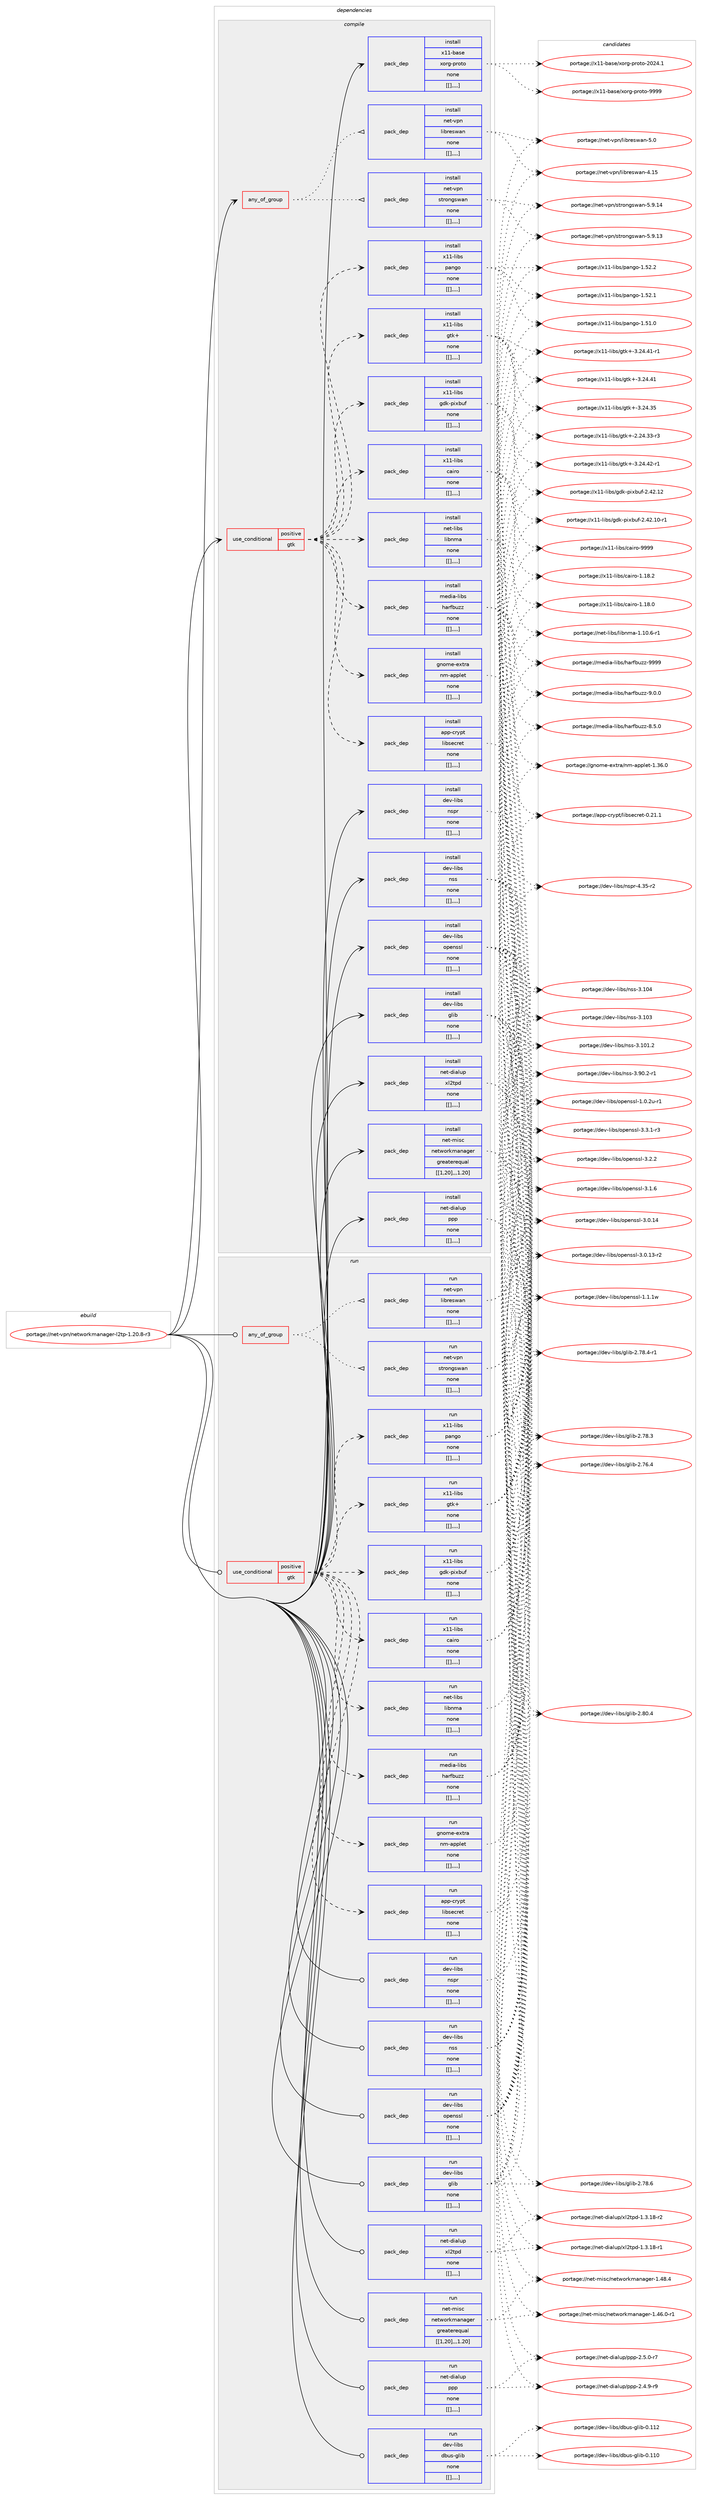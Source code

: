 digraph prolog {

# *************
# Graph options
# *************

newrank=true;
concentrate=true;
compound=true;
graph [rankdir=LR,fontname=Helvetica,fontsize=10,ranksep=1.5];#, ranksep=2.5, nodesep=0.2];
edge  [arrowhead=vee];
node  [fontname=Helvetica,fontsize=10];

# **********
# The ebuild
# **********

subgraph cluster_leftcol {
color=gray;
label=<<i>ebuild</i>>;
id [label="portage://net-vpn/networkmanager-l2tp-1.20.8-r3", color=red, width=4, href="../net-vpn/networkmanager-l2tp-1.20.8-r3.svg"];
}

# ****************
# The dependencies
# ****************

subgraph cluster_midcol {
color=gray;
label=<<i>dependencies</i>>;
subgraph cluster_compile {
fillcolor="#eeeeee";
style=filled;
label=<<i>compile</i>>;
subgraph any2748 {
dependency402178 [label=<<TABLE BORDER="0" CELLBORDER="1" CELLSPACING="0" CELLPADDING="4"><TR><TD CELLPADDING="10">any_of_group</TD></TR></TABLE>>, shape=none, color=red];subgraph pack293369 {
dependency402179 [label=<<TABLE BORDER="0" CELLBORDER="1" CELLSPACING="0" CELLPADDING="4" WIDTH="220"><TR><TD ROWSPAN="6" CELLPADDING="30">pack_dep</TD></TR><TR><TD WIDTH="110">install</TD></TR><TR><TD>net-vpn</TD></TR><TR><TD>strongswan</TD></TR><TR><TD>none</TD></TR><TR><TD>[[],,,,]</TD></TR></TABLE>>, shape=none, color=blue];
}
dependency402178:e -> dependency402179:w [weight=20,style="dotted",arrowhead="oinv"];
subgraph pack293370 {
dependency402180 [label=<<TABLE BORDER="0" CELLBORDER="1" CELLSPACING="0" CELLPADDING="4" WIDTH="220"><TR><TD ROWSPAN="6" CELLPADDING="30">pack_dep</TD></TR><TR><TD WIDTH="110">install</TD></TR><TR><TD>net-vpn</TD></TR><TR><TD>libreswan</TD></TR><TR><TD>none</TD></TR><TR><TD>[[],,,,]</TD></TR></TABLE>>, shape=none, color=blue];
}
dependency402178:e -> dependency402180:w [weight=20,style="dotted",arrowhead="oinv"];
}
id:e -> dependency402178:w [weight=20,style="solid",arrowhead="vee"];
subgraph cond105872 {
dependency402181 [label=<<TABLE BORDER="0" CELLBORDER="1" CELLSPACING="0" CELLPADDING="4"><TR><TD ROWSPAN="3" CELLPADDING="10">use_conditional</TD></TR><TR><TD>positive</TD></TR><TR><TD>gtk</TD></TR></TABLE>>, shape=none, color=red];
subgraph pack293371 {
dependency402182 [label=<<TABLE BORDER="0" CELLBORDER="1" CELLSPACING="0" CELLPADDING="4" WIDTH="220"><TR><TD ROWSPAN="6" CELLPADDING="30">pack_dep</TD></TR><TR><TD WIDTH="110">install</TD></TR><TR><TD>app-crypt</TD></TR><TR><TD>libsecret</TD></TR><TR><TD>none</TD></TR><TR><TD>[[],,,,]</TD></TR></TABLE>>, shape=none, color=blue];
}
dependency402181:e -> dependency402182:w [weight=20,style="dashed",arrowhead="vee"];
subgraph pack293372 {
dependency402183 [label=<<TABLE BORDER="0" CELLBORDER="1" CELLSPACING="0" CELLPADDING="4" WIDTH="220"><TR><TD ROWSPAN="6" CELLPADDING="30">pack_dep</TD></TR><TR><TD WIDTH="110">install</TD></TR><TR><TD>gnome-extra</TD></TR><TR><TD>nm-applet</TD></TR><TR><TD>none</TD></TR><TR><TD>[[],,,,]</TD></TR></TABLE>>, shape=none, color=blue];
}
dependency402181:e -> dependency402183:w [weight=20,style="dashed",arrowhead="vee"];
subgraph pack293373 {
dependency402184 [label=<<TABLE BORDER="0" CELLBORDER="1" CELLSPACING="0" CELLPADDING="4" WIDTH="220"><TR><TD ROWSPAN="6" CELLPADDING="30">pack_dep</TD></TR><TR><TD WIDTH="110">install</TD></TR><TR><TD>media-libs</TD></TR><TR><TD>harfbuzz</TD></TR><TR><TD>none</TD></TR><TR><TD>[[],,,,]</TD></TR></TABLE>>, shape=none, color=blue];
}
dependency402181:e -> dependency402184:w [weight=20,style="dashed",arrowhead="vee"];
subgraph pack293374 {
dependency402185 [label=<<TABLE BORDER="0" CELLBORDER="1" CELLSPACING="0" CELLPADDING="4" WIDTH="220"><TR><TD ROWSPAN="6" CELLPADDING="30">pack_dep</TD></TR><TR><TD WIDTH="110">install</TD></TR><TR><TD>net-libs</TD></TR><TR><TD>libnma</TD></TR><TR><TD>none</TD></TR><TR><TD>[[],,,,]</TD></TR></TABLE>>, shape=none, color=blue];
}
dependency402181:e -> dependency402185:w [weight=20,style="dashed",arrowhead="vee"];
subgraph pack293375 {
dependency402186 [label=<<TABLE BORDER="0" CELLBORDER="1" CELLSPACING="0" CELLPADDING="4" WIDTH="220"><TR><TD ROWSPAN="6" CELLPADDING="30">pack_dep</TD></TR><TR><TD WIDTH="110">install</TD></TR><TR><TD>x11-libs</TD></TR><TR><TD>cairo</TD></TR><TR><TD>none</TD></TR><TR><TD>[[],,,,]</TD></TR></TABLE>>, shape=none, color=blue];
}
dependency402181:e -> dependency402186:w [weight=20,style="dashed",arrowhead="vee"];
subgraph pack293376 {
dependency402187 [label=<<TABLE BORDER="0" CELLBORDER="1" CELLSPACING="0" CELLPADDING="4" WIDTH="220"><TR><TD ROWSPAN="6" CELLPADDING="30">pack_dep</TD></TR><TR><TD WIDTH="110">install</TD></TR><TR><TD>x11-libs</TD></TR><TR><TD>gdk-pixbuf</TD></TR><TR><TD>none</TD></TR><TR><TD>[[],,,,]</TD></TR></TABLE>>, shape=none, color=blue];
}
dependency402181:e -> dependency402187:w [weight=20,style="dashed",arrowhead="vee"];
subgraph pack293377 {
dependency402188 [label=<<TABLE BORDER="0" CELLBORDER="1" CELLSPACING="0" CELLPADDING="4" WIDTH="220"><TR><TD ROWSPAN="6" CELLPADDING="30">pack_dep</TD></TR><TR><TD WIDTH="110">install</TD></TR><TR><TD>x11-libs</TD></TR><TR><TD>gtk+</TD></TR><TR><TD>none</TD></TR><TR><TD>[[],,,,]</TD></TR></TABLE>>, shape=none, color=blue];
}
dependency402181:e -> dependency402188:w [weight=20,style="dashed",arrowhead="vee"];
subgraph pack293378 {
dependency402189 [label=<<TABLE BORDER="0" CELLBORDER="1" CELLSPACING="0" CELLPADDING="4" WIDTH="220"><TR><TD ROWSPAN="6" CELLPADDING="30">pack_dep</TD></TR><TR><TD WIDTH="110">install</TD></TR><TR><TD>x11-libs</TD></TR><TR><TD>pango</TD></TR><TR><TD>none</TD></TR><TR><TD>[[],,,,]</TD></TR></TABLE>>, shape=none, color=blue];
}
dependency402181:e -> dependency402189:w [weight=20,style="dashed",arrowhead="vee"];
}
id:e -> dependency402181:w [weight=20,style="solid",arrowhead="vee"];
subgraph pack293379 {
dependency402190 [label=<<TABLE BORDER="0" CELLBORDER="1" CELLSPACING="0" CELLPADDING="4" WIDTH="220"><TR><TD ROWSPAN="6" CELLPADDING="30">pack_dep</TD></TR><TR><TD WIDTH="110">install</TD></TR><TR><TD>dev-libs</TD></TR><TR><TD>glib</TD></TR><TR><TD>none</TD></TR><TR><TD>[[],,,,]</TD></TR></TABLE>>, shape=none, color=blue];
}
id:e -> dependency402190:w [weight=20,style="solid",arrowhead="vee"];
subgraph pack293380 {
dependency402191 [label=<<TABLE BORDER="0" CELLBORDER="1" CELLSPACING="0" CELLPADDING="4" WIDTH="220"><TR><TD ROWSPAN="6" CELLPADDING="30">pack_dep</TD></TR><TR><TD WIDTH="110">install</TD></TR><TR><TD>dev-libs</TD></TR><TR><TD>nspr</TD></TR><TR><TD>none</TD></TR><TR><TD>[[],,,,]</TD></TR></TABLE>>, shape=none, color=blue];
}
id:e -> dependency402191:w [weight=20,style="solid",arrowhead="vee"];
subgraph pack293381 {
dependency402192 [label=<<TABLE BORDER="0" CELLBORDER="1" CELLSPACING="0" CELLPADDING="4" WIDTH="220"><TR><TD ROWSPAN="6" CELLPADDING="30">pack_dep</TD></TR><TR><TD WIDTH="110">install</TD></TR><TR><TD>dev-libs</TD></TR><TR><TD>nss</TD></TR><TR><TD>none</TD></TR><TR><TD>[[],,,,]</TD></TR></TABLE>>, shape=none, color=blue];
}
id:e -> dependency402192:w [weight=20,style="solid",arrowhead="vee"];
subgraph pack293382 {
dependency402193 [label=<<TABLE BORDER="0" CELLBORDER="1" CELLSPACING="0" CELLPADDING="4" WIDTH="220"><TR><TD ROWSPAN="6" CELLPADDING="30">pack_dep</TD></TR><TR><TD WIDTH="110">install</TD></TR><TR><TD>dev-libs</TD></TR><TR><TD>openssl</TD></TR><TR><TD>none</TD></TR><TR><TD>[[],,,,]</TD></TR></TABLE>>, shape=none, color=blue];
}
id:e -> dependency402193:w [weight=20,style="solid",arrowhead="vee"];
subgraph pack293383 {
dependency402194 [label=<<TABLE BORDER="0" CELLBORDER="1" CELLSPACING="0" CELLPADDING="4" WIDTH="220"><TR><TD ROWSPAN="6" CELLPADDING="30">pack_dep</TD></TR><TR><TD WIDTH="110">install</TD></TR><TR><TD>net-dialup</TD></TR><TR><TD>ppp</TD></TR><TR><TD>none</TD></TR><TR><TD>[[],,,,]</TD></TR></TABLE>>, shape=none, color=blue];
}
id:e -> dependency402194:w [weight=20,style="solid",arrowhead="vee"];
subgraph pack293384 {
dependency402195 [label=<<TABLE BORDER="0" CELLBORDER="1" CELLSPACING="0" CELLPADDING="4" WIDTH="220"><TR><TD ROWSPAN="6" CELLPADDING="30">pack_dep</TD></TR><TR><TD WIDTH="110">install</TD></TR><TR><TD>net-dialup</TD></TR><TR><TD>xl2tpd</TD></TR><TR><TD>none</TD></TR><TR><TD>[[],,,,]</TD></TR></TABLE>>, shape=none, color=blue];
}
id:e -> dependency402195:w [weight=20,style="solid",arrowhead="vee"];
subgraph pack293385 {
dependency402196 [label=<<TABLE BORDER="0" CELLBORDER="1" CELLSPACING="0" CELLPADDING="4" WIDTH="220"><TR><TD ROWSPAN="6" CELLPADDING="30">pack_dep</TD></TR><TR><TD WIDTH="110">install</TD></TR><TR><TD>net-misc</TD></TR><TR><TD>networkmanager</TD></TR><TR><TD>greaterequal</TD></TR><TR><TD>[[1,20],,,1.20]</TD></TR></TABLE>>, shape=none, color=blue];
}
id:e -> dependency402196:w [weight=20,style="solid",arrowhead="vee"];
subgraph pack293386 {
dependency402197 [label=<<TABLE BORDER="0" CELLBORDER="1" CELLSPACING="0" CELLPADDING="4" WIDTH="220"><TR><TD ROWSPAN="6" CELLPADDING="30">pack_dep</TD></TR><TR><TD WIDTH="110">install</TD></TR><TR><TD>x11-base</TD></TR><TR><TD>xorg-proto</TD></TR><TR><TD>none</TD></TR><TR><TD>[[],,,,]</TD></TR></TABLE>>, shape=none, color=blue];
}
id:e -> dependency402197:w [weight=20,style="solid",arrowhead="vee"];
}
subgraph cluster_compileandrun {
fillcolor="#eeeeee";
style=filled;
label=<<i>compile and run</i>>;
}
subgraph cluster_run {
fillcolor="#eeeeee";
style=filled;
label=<<i>run</i>>;
subgraph any2749 {
dependency402198 [label=<<TABLE BORDER="0" CELLBORDER="1" CELLSPACING="0" CELLPADDING="4"><TR><TD CELLPADDING="10">any_of_group</TD></TR></TABLE>>, shape=none, color=red];subgraph pack293387 {
dependency402199 [label=<<TABLE BORDER="0" CELLBORDER="1" CELLSPACING="0" CELLPADDING="4" WIDTH="220"><TR><TD ROWSPAN="6" CELLPADDING="30">pack_dep</TD></TR><TR><TD WIDTH="110">run</TD></TR><TR><TD>net-vpn</TD></TR><TR><TD>strongswan</TD></TR><TR><TD>none</TD></TR><TR><TD>[[],,,,]</TD></TR></TABLE>>, shape=none, color=blue];
}
dependency402198:e -> dependency402199:w [weight=20,style="dotted",arrowhead="oinv"];
subgraph pack293388 {
dependency402200 [label=<<TABLE BORDER="0" CELLBORDER="1" CELLSPACING="0" CELLPADDING="4" WIDTH="220"><TR><TD ROWSPAN="6" CELLPADDING="30">pack_dep</TD></TR><TR><TD WIDTH="110">run</TD></TR><TR><TD>net-vpn</TD></TR><TR><TD>libreswan</TD></TR><TR><TD>none</TD></TR><TR><TD>[[],,,,]</TD></TR></TABLE>>, shape=none, color=blue];
}
dependency402198:e -> dependency402200:w [weight=20,style="dotted",arrowhead="oinv"];
}
id:e -> dependency402198:w [weight=20,style="solid",arrowhead="odot"];
subgraph cond105873 {
dependency402201 [label=<<TABLE BORDER="0" CELLBORDER="1" CELLSPACING="0" CELLPADDING="4"><TR><TD ROWSPAN="3" CELLPADDING="10">use_conditional</TD></TR><TR><TD>positive</TD></TR><TR><TD>gtk</TD></TR></TABLE>>, shape=none, color=red];
subgraph pack293389 {
dependency402202 [label=<<TABLE BORDER="0" CELLBORDER="1" CELLSPACING="0" CELLPADDING="4" WIDTH="220"><TR><TD ROWSPAN="6" CELLPADDING="30">pack_dep</TD></TR><TR><TD WIDTH="110">run</TD></TR><TR><TD>app-crypt</TD></TR><TR><TD>libsecret</TD></TR><TR><TD>none</TD></TR><TR><TD>[[],,,,]</TD></TR></TABLE>>, shape=none, color=blue];
}
dependency402201:e -> dependency402202:w [weight=20,style="dashed",arrowhead="vee"];
subgraph pack293390 {
dependency402203 [label=<<TABLE BORDER="0" CELLBORDER="1" CELLSPACING="0" CELLPADDING="4" WIDTH="220"><TR><TD ROWSPAN="6" CELLPADDING="30">pack_dep</TD></TR><TR><TD WIDTH="110">run</TD></TR><TR><TD>gnome-extra</TD></TR><TR><TD>nm-applet</TD></TR><TR><TD>none</TD></TR><TR><TD>[[],,,,]</TD></TR></TABLE>>, shape=none, color=blue];
}
dependency402201:e -> dependency402203:w [weight=20,style="dashed",arrowhead="vee"];
subgraph pack293391 {
dependency402204 [label=<<TABLE BORDER="0" CELLBORDER="1" CELLSPACING="0" CELLPADDING="4" WIDTH="220"><TR><TD ROWSPAN="6" CELLPADDING="30">pack_dep</TD></TR><TR><TD WIDTH="110">run</TD></TR><TR><TD>media-libs</TD></TR><TR><TD>harfbuzz</TD></TR><TR><TD>none</TD></TR><TR><TD>[[],,,,]</TD></TR></TABLE>>, shape=none, color=blue];
}
dependency402201:e -> dependency402204:w [weight=20,style="dashed",arrowhead="vee"];
subgraph pack293392 {
dependency402205 [label=<<TABLE BORDER="0" CELLBORDER="1" CELLSPACING="0" CELLPADDING="4" WIDTH="220"><TR><TD ROWSPAN="6" CELLPADDING="30">pack_dep</TD></TR><TR><TD WIDTH="110">run</TD></TR><TR><TD>net-libs</TD></TR><TR><TD>libnma</TD></TR><TR><TD>none</TD></TR><TR><TD>[[],,,,]</TD></TR></TABLE>>, shape=none, color=blue];
}
dependency402201:e -> dependency402205:w [weight=20,style="dashed",arrowhead="vee"];
subgraph pack293393 {
dependency402206 [label=<<TABLE BORDER="0" CELLBORDER="1" CELLSPACING="0" CELLPADDING="4" WIDTH="220"><TR><TD ROWSPAN="6" CELLPADDING="30">pack_dep</TD></TR><TR><TD WIDTH="110">run</TD></TR><TR><TD>x11-libs</TD></TR><TR><TD>cairo</TD></TR><TR><TD>none</TD></TR><TR><TD>[[],,,,]</TD></TR></TABLE>>, shape=none, color=blue];
}
dependency402201:e -> dependency402206:w [weight=20,style="dashed",arrowhead="vee"];
subgraph pack293394 {
dependency402207 [label=<<TABLE BORDER="0" CELLBORDER="1" CELLSPACING="0" CELLPADDING="4" WIDTH="220"><TR><TD ROWSPAN="6" CELLPADDING="30">pack_dep</TD></TR><TR><TD WIDTH="110">run</TD></TR><TR><TD>x11-libs</TD></TR><TR><TD>gdk-pixbuf</TD></TR><TR><TD>none</TD></TR><TR><TD>[[],,,,]</TD></TR></TABLE>>, shape=none, color=blue];
}
dependency402201:e -> dependency402207:w [weight=20,style="dashed",arrowhead="vee"];
subgraph pack293395 {
dependency402208 [label=<<TABLE BORDER="0" CELLBORDER="1" CELLSPACING="0" CELLPADDING="4" WIDTH="220"><TR><TD ROWSPAN="6" CELLPADDING="30">pack_dep</TD></TR><TR><TD WIDTH="110">run</TD></TR><TR><TD>x11-libs</TD></TR><TR><TD>gtk+</TD></TR><TR><TD>none</TD></TR><TR><TD>[[],,,,]</TD></TR></TABLE>>, shape=none, color=blue];
}
dependency402201:e -> dependency402208:w [weight=20,style="dashed",arrowhead="vee"];
subgraph pack293396 {
dependency402209 [label=<<TABLE BORDER="0" CELLBORDER="1" CELLSPACING="0" CELLPADDING="4" WIDTH="220"><TR><TD ROWSPAN="6" CELLPADDING="30">pack_dep</TD></TR><TR><TD WIDTH="110">run</TD></TR><TR><TD>x11-libs</TD></TR><TR><TD>pango</TD></TR><TR><TD>none</TD></TR><TR><TD>[[],,,,]</TD></TR></TABLE>>, shape=none, color=blue];
}
dependency402201:e -> dependency402209:w [weight=20,style="dashed",arrowhead="vee"];
}
id:e -> dependency402201:w [weight=20,style="solid",arrowhead="odot"];
subgraph pack293397 {
dependency402210 [label=<<TABLE BORDER="0" CELLBORDER="1" CELLSPACING="0" CELLPADDING="4" WIDTH="220"><TR><TD ROWSPAN="6" CELLPADDING="30">pack_dep</TD></TR><TR><TD WIDTH="110">run</TD></TR><TR><TD>dev-libs</TD></TR><TR><TD>dbus-glib</TD></TR><TR><TD>none</TD></TR><TR><TD>[[],,,,]</TD></TR></TABLE>>, shape=none, color=blue];
}
id:e -> dependency402210:w [weight=20,style="solid",arrowhead="odot"];
subgraph pack293398 {
dependency402211 [label=<<TABLE BORDER="0" CELLBORDER="1" CELLSPACING="0" CELLPADDING="4" WIDTH="220"><TR><TD ROWSPAN="6" CELLPADDING="30">pack_dep</TD></TR><TR><TD WIDTH="110">run</TD></TR><TR><TD>dev-libs</TD></TR><TR><TD>glib</TD></TR><TR><TD>none</TD></TR><TR><TD>[[],,,,]</TD></TR></TABLE>>, shape=none, color=blue];
}
id:e -> dependency402211:w [weight=20,style="solid",arrowhead="odot"];
subgraph pack293399 {
dependency402212 [label=<<TABLE BORDER="0" CELLBORDER="1" CELLSPACING="0" CELLPADDING="4" WIDTH="220"><TR><TD ROWSPAN="6" CELLPADDING="30">pack_dep</TD></TR><TR><TD WIDTH="110">run</TD></TR><TR><TD>dev-libs</TD></TR><TR><TD>nspr</TD></TR><TR><TD>none</TD></TR><TR><TD>[[],,,,]</TD></TR></TABLE>>, shape=none, color=blue];
}
id:e -> dependency402212:w [weight=20,style="solid",arrowhead="odot"];
subgraph pack293400 {
dependency402213 [label=<<TABLE BORDER="0" CELLBORDER="1" CELLSPACING="0" CELLPADDING="4" WIDTH="220"><TR><TD ROWSPAN="6" CELLPADDING="30">pack_dep</TD></TR><TR><TD WIDTH="110">run</TD></TR><TR><TD>dev-libs</TD></TR><TR><TD>nss</TD></TR><TR><TD>none</TD></TR><TR><TD>[[],,,,]</TD></TR></TABLE>>, shape=none, color=blue];
}
id:e -> dependency402213:w [weight=20,style="solid",arrowhead="odot"];
subgraph pack293401 {
dependency402214 [label=<<TABLE BORDER="0" CELLBORDER="1" CELLSPACING="0" CELLPADDING="4" WIDTH="220"><TR><TD ROWSPAN="6" CELLPADDING="30">pack_dep</TD></TR><TR><TD WIDTH="110">run</TD></TR><TR><TD>dev-libs</TD></TR><TR><TD>openssl</TD></TR><TR><TD>none</TD></TR><TR><TD>[[],,,,]</TD></TR></TABLE>>, shape=none, color=blue];
}
id:e -> dependency402214:w [weight=20,style="solid",arrowhead="odot"];
subgraph pack293402 {
dependency402215 [label=<<TABLE BORDER="0" CELLBORDER="1" CELLSPACING="0" CELLPADDING="4" WIDTH="220"><TR><TD ROWSPAN="6" CELLPADDING="30">pack_dep</TD></TR><TR><TD WIDTH="110">run</TD></TR><TR><TD>net-dialup</TD></TR><TR><TD>ppp</TD></TR><TR><TD>none</TD></TR><TR><TD>[[],,,,]</TD></TR></TABLE>>, shape=none, color=blue];
}
id:e -> dependency402215:w [weight=20,style="solid",arrowhead="odot"];
subgraph pack293403 {
dependency402216 [label=<<TABLE BORDER="0" CELLBORDER="1" CELLSPACING="0" CELLPADDING="4" WIDTH="220"><TR><TD ROWSPAN="6" CELLPADDING="30">pack_dep</TD></TR><TR><TD WIDTH="110">run</TD></TR><TR><TD>net-dialup</TD></TR><TR><TD>xl2tpd</TD></TR><TR><TD>none</TD></TR><TR><TD>[[],,,,]</TD></TR></TABLE>>, shape=none, color=blue];
}
id:e -> dependency402216:w [weight=20,style="solid",arrowhead="odot"];
subgraph pack293404 {
dependency402217 [label=<<TABLE BORDER="0" CELLBORDER="1" CELLSPACING="0" CELLPADDING="4" WIDTH="220"><TR><TD ROWSPAN="6" CELLPADDING="30">pack_dep</TD></TR><TR><TD WIDTH="110">run</TD></TR><TR><TD>net-misc</TD></TR><TR><TD>networkmanager</TD></TR><TR><TD>greaterequal</TD></TR><TR><TD>[[1,20],,,1.20]</TD></TR></TABLE>>, shape=none, color=blue];
}
id:e -> dependency402217:w [weight=20,style="solid",arrowhead="odot"];
}
}

# **************
# The candidates
# **************

subgraph cluster_choices {
rank=same;
color=gray;
label=<<i>candidates</i>>;

subgraph choice293369 {
color=black;
nodesep=1;
choice11010111645118112110471151161141111101031151199711045534657464952 [label="portage://net-vpn/strongswan-5.9.14", color=red, width=4,href="../net-vpn/strongswan-5.9.14.svg"];
choice11010111645118112110471151161141111101031151199711045534657464951 [label="portage://net-vpn/strongswan-5.9.13", color=red, width=4,href="../net-vpn/strongswan-5.9.13.svg"];
dependency402179:e -> choice11010111645118112110471151161141111101031151199711045534657464952:w [style=dotted,weight="100"];
dependency402179:e -> choice11010111645118112110471151161141111101031151199711045534657464951:w [style=dotted,weight="100"];
}
subgraph choice293370 {
color=black;
nodesep=1;
choice1101011164511811211047108105981141011151199711045534648 [label="portage://net-vpn/libreswan-5.0", color=red, width=4,href="../net-vpn/libreswan-5.0.svg"];
choice110101116451181121104710810598114101115119971104552464953 [label="portage://net-vpn/libreswan-4.15", color=red, width=4,href="../net-vpn/libreswan-4.15.svg"];
dependency402180:e -> choice1101011164511811211047108105981141011151199711045534648:w [style=dotted,weight="100"];
dependency402180:e -> choice110101116451181121104710810598114101115119971104552464953:w [style=dotted,weight="100"];
}
subgraph choice293371 {
color=black;
nodesep=1;
choice97112112459911412111211647108105981151019911410111645484650494649 [label="portage://app-crypt/libsecret-0.21.1", color=red, width=4,href="../app-crypt/libsecret-0.21.1.svg"];
dependency402182:e -> choice97112112459911412111211647108105981151019911410111645484650494649:w [style=dotted,weight="100"];
}
subgraph choice293372 {
color=black;
nodesep=1;
choice103110111109101451011201161149747110109459711211210810111645494651544648 [label="portage://gnome-extra/nm-applet-1.36.0", color=red, width=4,href="../gnome-extra/nm-applet-1.36.0.svg"];
dependency402183:e -> choice103110111109101451011201161149747110109459711211210810111645494651544648:w [style=dotted,weight="100"];
}
subgraph choice293373 {
color=black;
nodesep=1;
choice1091011001059745108105981154710497114102981171221224557575757 [label="portage://media-libs/harfbuzz-9999", color=red, width=4,href="../media-libs/harfbuzz-9999.svg"];
choice109101100105974510810598115471049711410298117122122455746484648 [label="portage://media-libs/harfbuzz-9.0.0", color=red, width=4,href="../media-libs/harfbuzz-9.0.0.svg"];
choice109101100105974510810598115471049711410298117122122455646534648 [label="portage://media-libs/harfbuzz-8.5.0", color=red, width=4,href="../media-libs/harfbuzz-8.5.0.svg"];
dependency402184:e -> choice1091011001059745108105981154710497114102981171221224557575757:w [style=dotted,weight="100"];
dependency402184:e -> choice109101100105974510810598115471049711410298117122122455746484648:w [style=dotted,weight="100"];
dependency402184:e -> choice109101100105974510810598115471049711410298117122122455646534648:w [style=dotted,weight="100"];
}
subgraph choice293374 {
color=black;
nodesep=1;
choice1101011164510810598115471081059811010997454946494846544511449 [label="portage://net-libs/libnma-1.10.6-r1", color=red, width=4,href="../net-libs/libnma-1.10.6-r1.svg"];
dependency402185:e -> choice1101011164510810598115471081059811010997454946494846544511449:w [style=dotted,weight="100"];
}
subgraph choice293375 {
color=black;
nodesep=1;
choice120494945108105981154799971051141114557575757 [label="portage://x11-libs/cairo-9999", color=red, width=4,href="../x11-libs/cairo-9999.svg"];
choice1204949451081059811547999710511411145494649564650 [label="portage://x11-libs/cairo-1.18.2", color=red, width=4,href="../x11-libs/cairo-1.18.2.svg"];
choice1204949451081059811547999710511411145494649564648 [label="portage://x11-libs/cairo-1.18.0", color=red, width=4,href="../x11-libs/cairo-1.18.0.svg"];
dependency402186:e -> choice120494945108105981154799971051141114557575757:w [style=dotted,weight="100"];
dependency402186:e -> choice1204949451081059811547999710511411145494649564650:w [style=dotted,weight="100"];
dependency402186:e -> choice1204949451081059811547999710511411145494649564648:w [style=dotted,weight="100"];
}
subgraph choice293376 {
color=black;
nodesep=1;
choice120494945108105981154710310010745112105120981171024550465250464950 [label="portage://x11-libs/gdk-pixbuf-2.42.12", color=red, width=4,href="../x11-libs/gdk-pixbuf-2.42.12.svg"];
choice1204949451081059811547103100107451121051209811710245504652504649484511449 [label="portage://x11-libs/gdk-pixbuf-2.42.10-r1", color=red, width=4,href="../x11-libs/gdk-pixbuf-2.42.10-r1.svg"];
dependency402187:e -> choice120494945108105981154710310010745112105120981171024550465250464950:w [style=dotted,weight="100"];
dependency402187:e -> choice1204949451081059811547103100107451121051209811710245504652504649484511449:w [style=dotted,weight="100"];
}
subgraph choice293377 {
color=black;
nodesep=1;
choice12049494510810598115471031161074345514650524652504511449 [label="portage://x11-libs/gtk+-3.24.42-r1", color=red, width=4,href="../x11-libs/gtk+-3.24.42-r1.svg"];
choice12049494510810598115471031161074345514650524652494511449 [label="portage://x11-libs/gtk+-3.24.41-r1", color=red, width=4,href="../x11-libs/gtk+-3.24.41-r1.svg"];
choice1204949451081059811547103116107434551465052465249 [label="portage://x11-libs/gtk+-3.24.41", color=red, width=4,href="../x11-libs/gtk+-3.24.41.svg"];
choice1204949451081059811547103116107434551465052465153 [label="portage://x11-libs/gtk+-3.24.35", color=red, width=4,href="../x11-libs/gtk+-3.24.35.svg"];
choice12049494510810598115471031161074345504650524651514511451 [label="portage://x11-libs/gtk+-2.24.33-r3", color=red, width=4,href="../x11-libs/gtk+-2.24.33-r3.svg"];
dependency402188:e -> choice12049494510810598115471031161074345514650524652504511449:w [style=dotted,weight="100"];
dependency402188:e -> choice12049494510810598115471031161074345514650524652494511449:w [style=dotted,weight="100"];
dependency402188:e -> choice1204949451081059811547103116107434551465052465249:w [style=dotted,weight="100"];
dependency402188:e -> choice1204949451081059811547103116107434551465052465153:w [style=dotted,weight="100"];
dependency402188:e -> choice12049494510810598115471031161074345504650524651514511451:w [style=dotted,weight="100"];
}
subgraph choice293378 {
color=black;
nodesep=1;
choice12049494510810598115471129711010311145494653504650 [label="portage://x11-libs/pango-1.52.2", color=red, width=4,href="../x11-libs/pango-1.52.2.svg"];
choice12049494510810598115471129711010311145494653504649 [label="portage://x11-libs/pango-1.52.1", color=red, width=4,href="../x11-libs/pango-1.52.1.svg"];
choice12049494510810598115471129711010311145494653494648 [label="portage://x11-libs/pango-1.51.0", color=red, width=4,href="../x11-libs/pango-1.51.0.svg"];
dependency402189:e -> choice12049494510810598115471129711010311145494653504650:w [style=dotted,weight="100"];
dependency402189:e -> choice12049494510810598115471129711010311145494653504649:w [style=dotted,weight="100"];
dependency402189:e -> choice12049494510810598115471129711010311145494653494648:w [style=dotted,weight="100"];
}
subgraph choice293379 {
color=black;
nodesep=1;
choice1001011184510810598115471031081059845504656484652 [label="portage://dev-libs/glib-2.80.4", color=red, width=4,href="../dev-libs/glib-2.80.4.svg"];
choice1001011184510810598115471031081059845504655564654 [label="portage://dev-libs/glib-2.78.6", color=red, width=4,href="../dev-libs/glib-2.78.6.svg"];
choice10010111845108105981154710310810598455046555646524511449 [label="portage://dev-libs/glib-2.78.4-r1", color=red, width=4,href="../dev-libs/glib-2.78.4-r1.svg"];
choice1001011184510810598115471031081059845504655564651 [label="portage://dev-libs/glib-2.78.3", color=red, width=4,href="../dev-libs/glib-2.78.3.svg"];
choice1001011184510810598115471031081059845504655544652 [label="portage://dev-libs/glib-2.76.4", color=red, width=4,href="../dev-libs/glib-2.76.4.svg"];
dependency402190:e -> choice1001011184510810598115471031081059845504656484652:w [style=dotted,weight="100"];
dependency402190:e -> choice1001011184510810598115471031081059845504655564654:w [style=dotted,weight="100"];
dependency402190:e -> choice10010111845108105981154710310810598455046555646524511449:w [style=dotted,weight="100"];
dependency402190:e -> choice1001011184510810598115471031081059845504655564651:w [style=dotted,weight="100"];
dependency402190:e -> choice1001011184510810598115471031081059845504655544652:w [style=dotted,weight="100"];
}
subgraph choice293380 {
color=black;
nodesep=1;
choice10010111845108105981154711011511211445524651534511450 [label="portage://dev-libs/nspr-4.35-r2", color=red, width=4,href="../dev-libs/nspr-4.35-r2.svg"];
dependency402191:e -> choice10010111845108105981154711011511211445524651534511450:w [style=dotted,weight="100"];
}
subgraph choice293381 {
color=black;
nodesep=1;
choice100101118451081059811547110115115455146494852 [label="portage://dev-libs/nss-3.104", color=red, width=4,href="../dev-libs/nss-3.104.svg"];
choice100101118451081059811547110115115455146494851 [label="portage://dev-libs/nss-3.103", color=red, width=4,href="../dev-libs/nss-3.103.svg"];
choice1001011184510810598115471101151154551464948494650 [label="portage://dev-libs/nss-3.101.2", color=red, width=4,href="../dev-libs/nss-3.101.2.svg"];
choice100101118451081059811547110115115455146574846504511449 [label="portage://dev-libs/nss-3.90.2-r1", color=red, width=4,href="../dev-libs/nss-3.90.2-r1.svg"];
dependency402192:e -> choice100101118451081059811547110115115455146494852:w [style=dotted,weight="100"];
dependency402192:e -> choice100101118451081059811547110115115455146494851:w [style=dotted,weight="100"];
dependency402192:e -> choice1001011184510810598115471101151154551464948494650:w [style=dotted,weight="100"];
dependency402192:e -> choice100101118451081059811547110115115455146574846504511449:w [style=dotted,weight="100"];
}
subgraph choice293382 {
color=black;
nodesep=1;
choice1001011184510810598115471111121011101151151084551465146494511451 [label="portage://dev-libs/openssl-3.3.1-r3", color=red, width=4,href="../dev-libs/openssl-3.3.1-r3.svg"];
choice100101118451081059811547111112101110115115108455146504650 [label="portage://dev-libs/openssl-3.2.2", color=red, width=4,href="../dev-libs/openssl-3.2.2.svg"];
choice100101118451081059811547111112101110115115108455146494654 [label="portage://dev-libs/openssl-3.1.6", color=red, width=4,href="../dev-libs/openssl-3.1.6.svg"];
choice10010111845108105981154711111210111011511510845514648464952 [label="portage://dev-libs/openssl-3.0.14", color=red, width=4,href="../dev-libs/openssl-3.0.14.svg"];
choice100101118451081059811547111112101110115115108455146484649514511450 [label="portage://dev-libs/openssl-3.0.13-r2", color=red, width=4,href="../dev-libs/openssl-3.0.13-r2.svg"];
choice100101118451081059811547111112101110115115108454946494649119 [label="portage://dev-libs/openssl-1.1.1w", color=red, width=4,href="../dev-libs/openssl-1.1.1w.svg"];
choice1001011184510810598115471111121011101151151084549464846501174511449 [label="portage://dev-libs/openssl-1.0.2u-r1", color=red, width=4,href="../dev-libs/openssl-1.0.2u-r1.svg"];
dependency402193:e -> choice1001011184510810598115471111121011101151151084551465146494511451:w [style=dotted,weight="100"];
dependency402193:e -> choice100101118451081059811547111112101110115115108455146504650:w [style=dotted,weight="100"];
dependency402193:e -> choice100101118451081059811547111112101110115115108455146494654:w [style=dotted,weight="100"];
dependency402193:e -> choice10010111845108105981154711111210111011511510845514648464952:w [style=dotted,weight="100"];
dependency402193:e -> choice100101118451081059811547111112101110115115108455146484649514511450:w [style=dotted,weight="100"];
dependency402193:e -> choice100101118451081059811547111112101110115115108454946494649119:w [style=dotted,weight="100"];
dependency402193:e -> choice1001011184510810598115471111121011101151151084549464846501174511449:w [style=dotted,weight="100"];
}
subgraph choice293383 {
color=black;
nodesep=1;
choice1101011164510010597108117112471121121124550465346484511455 [label="portage://net-dialup/ppp-2.5.0-r7", color=red, width=4,href="../net-dialup/ppp-2.5.0-r7.svg"];
choice1101011164510010597108117112471121121124550465246574511457 [label="portage://net-dialup/ppp-2.4.9-r9", color=red, width=4,href="../net-dialup/ppp-2.4.9-r9.svg"];
dependency402194:e -> choice1101011164510010597108117112471121121124550465346484511455:w [style=dotted,weight="100"];
dependency402194:e -> choice1101011164510010597108117112471121121124550465246574511457:w [style=dotted,weight="100"];
}
subgraph choice293384 {
color=black;
nodesep=1;
choice11010111645100105971081171124712010850116112100454946514649564511450 [label="portage://net-dialup/xl2tpd-1.3.18-r2", color=red, width=4,href="../net-dialup/xl2tpd-1.3.18-r2.svg"];
choice11010111645100105971081171124712010850116112100454946514649564511449 [label="portage://net-dialup/xl2tpd-1.3.18-r1", color=red, width=4,href="../net-dialup/xl2tpd-1.3.18-r1.svg"];
dependency402195:e -> choice11010111645100105971081171124712010850116112100454946514649564511450:w [style=dotted,weight="100"];
dependency402195:e -> choice11010111645100105971081171124712010850116112100454946514649564511449:w [style=dotted,weight="100"];
}
subgraph choice293385 {
color=black;
nodesep=1;
choice110101116451091051159947110101116119111114107109971109710310111445494652564652 [label="portage://net-misc/networkmanager-1.48.4", color=red, width=4,href="../net-misc/networkmanager-1.48.4.svg"];
choice1101011164510910511599471101011161191111141071099711097103101114454946525446484511449 [label="portage://net-misc/networkmanager-1.46.0-r1", color=red, width=4,href="../net-misc/networkmanager-1.46.0-r1.svg"];
dependency402196:e -> choice110101116451091051159947110101116119111114107109971109710310111445494652564652:w [style=dotted,weight="100"];
dependency402196:e -> choice1101011164510910511599471101011161191111141071099711097103101114454946525446484511449:w [style=dotted,weight="100"];
}
subgraph choice293386 {
color=black;
nodesep=1;
choice120494945989711510147120111114103451121141111161114557575757 [label="portage://x11-base/xorg-proto-9999", color=red, width=4,href="../x11-base/xorg-proto-9999.svg"];
choice1204949459897115101471201111141034511211411111611145504850524649 [label="portage://x11-base/xorg-proto-2024.1", color=red, width=4,href="../x11-base/xorg-proto-2024.1.svg"];
dependency402197:e -> choice120494945989711510147120111114103451121141111161114557575757:w [style=dotted,weight="100"];
dependency402197:e -> choice1204949459897115101471201111141034511211411111611145504850524649:w [style=dotted,weight="100"];
}
subgraph choice293387 {
color=black;
nodesep=1;
choice11010111645118112110471151161141111101031151199711045534657464952 [label="portage://net-vpn/strongswan-5.9.14", color=red, width=4,href="../net-vpn/strongswan-5.9.14.svg"];
choice11010111645118112110471151161141111101031151199711045534657464951 [label="portage://net-vpn/strongswan-5.9.13", color=red, width=4,href="../net-vpn/strongswan-5.9.13.svg"];
dependency402199:e -> choice11010111645118112110471151161141111101031151199711045534657464952:w [style=dotted,weight="100"];
dependency402199:e -> choice11010111645118112110471151161141111101031151199711045534657464951:w [style=dotted,weight="100"];
}
subgraph choice293388 {
color=black;
nodesep=1;
choice1101011164511811211047108105981141011151199711045534648 [label="portage://net-vpn/libreswan-5.0", color=red, width=4,href="../net-vpn/libreswan-5.0.svg"];
choice110101116451181121104710810598114101115119971104552464953 [label="portage://net-vpn/libreswan-4.15", color=red, width=4,href="../net-vpn/libreswan-4.15.svg"];
dependency402200:e -> choice1101011164511811211047108105981141011151199711045534648:w [style=dotted,weight="100"];
dependency402200:e -> choice110101116451181121104710810598114101115119971104552464953:w [style=dotted,weight="100"];
}
subgraph choice293389 {
color=black;
nodesep=1;
choice97112112459911412111211647108105981151019911410111645484650494649 [label="portage://app-crypt/libsecret-0.21.1", color=red, width=4,href="../app-crypt/libsecret-0.21.1.svg"];
dependency402202:e -> choice97112112459911412111211647108105981151019911410111645484650494649:w [style=dotted,weight="100"];
}
subgraph choice293390 {
color=black;
nodesep=1;
choice103110111109101451011201161149747110109459711211210810111645494651544648 [label="portage://gnome-extra/nm-applet-1.36.0", color=red, width=4,href="../gnome-extra/nm-applet-1.36.0.svg"];
dependency402203:e -> choice103110111109101451011201161149747110109459711211210810111645494651544648:w [style=dotted,weight="100"];
}
subgraph choice293391 {
color=black;
nodesep=1;
choice1091011001059745108105981154710497114102981171221224557575757 [label="portage://media-libs/harfbuzz-9999", color=red, width=4,href="../media-libs/harfbuzz-9999.svg"];
choice109101100105974510810598115471049711410298117122122455746484648 [label="portage://media-libs/harfbuzz-9.0.0", color=red, width=4,href="../media-libs/harfbuzz-9.0.0.svg"];
choice109101100105974510810598115471049711410298117122122455646534648 [label="portage://media-libs/harfbuzz-8.5.0", color=red, width=4,href="../media-libs/harfbuzz-8.5.0.svg"];
dependency402204:e -> choice1091011001059745108105981154710497114102981171221224557575757:w [style=dotted,weight="100"];
dependency402204:e -> choice109101100105974510810598115471049711410298117122122455746484648:w [style=dotted,weight="100"];
dependency402204:e -> choice109101100105974510810598115471049711410298117122122455646534648:w [style=dotted,weight="100"];
}
subgraph choice293392 {
color=black;
nodesep=1;
choice1101011164510810598115471081059811010997454946494846544511449 [label="portage://net-libs/libnma-1.10.6-r1", color=red, width=4,href="../net-libs/libnma-1.10.6-r1.svg"];
dependency402205:e -> choice1101011164510810598115471081059811010997454946494846544511449:w [style=dotted,weight="100"];
}
subgraph choice293393 {
color=black;
nodesep=1;
choice120494945108105981154799971051141114557575757 [label="portage://x11-libs/cairo-9999", color=red, width=4,href="../x11-libs/cairo-9999.svg"];
choice1204949451081059811547999710511411145494649564650 [label="portage://x11-libs/cairo-1.18.2", color=red, width=4,href="../x11-libs/cairo-1.18.2.svg"];
choice1204949451081059811547999710511411145494649564648 [label="portage://x11-libs/cairo-1.18.0", color=red, width=4,href="../x11-libs/cairo-1.18.0.svg"];
dependency402206:e -> choice120494945108105981154799971051141114557575757:w [style=dotted,weight="100"];
dependency402206:e -> choice1204949451081059811547999710511411145494649564650:w [style=dotted,weight="100"];
dependency402206:e -> choice1204949451081059811547999710511411145494649564648:w [style=dotted,weight="100"];
}
subgraph choice293394 {
color=black;
nodesep=1;
choice120494945108105981154710310010745112105120981171024550465250464950 [label="portage://x11-libs/gdk-pixbuf-2.42.12", color=red, width=4,href="../x11-libs/gdk-pixbuf-2.42.12.svg"];
choice1204949451081059811547103100107451121051209811710245504652504649484511449 [label="portage://x11-libs/gdk-pixbuf-2.42.10-r1", color=red, width=4,href="../x11-libs/gdk-pixbuf-2.42.10-r1.svg"];
dependency402207:e -> choice120494945108105981154710310010745112105120981171024550465250464950:w [style=dotted,weight="100"];
dependency402207:e -> choice1204949451081059811547103100107451121051209811710245504652504649484511449:w [style=dotted,weight="100"];
}
subgraph choice293395 {
color=black;
nodesep=1;
choice12049494510810598115471031161074345514650524652504511449 [label="portage://x11-libs/gtk+-3.24.42-r1", color=red, width=4,href="../x11-libs/gtk+-3.24.42-r1.svg"];
choice12049494510810598115471031161074345514650524652494511449 [label="portage://x11-libs/gtk+-3.24.41-r1", color=red, width=4,href="../x11-libs/gtk+-3.24.41-r1.svg"];
choice1204949451081059811547103116107434551465052465249 [label="portage://x11-libs/gtk+-3.24.41", color=red, width=4,href="../x11-libs/gtk+-3.24.41.svg"];
choice1204949451081059811547103116107434551465052465153 [label="portage://x11-libs/gtk+-3.24.35", color=red, width=4,href="../x11-libs/gtk+-3.24.35.svg"];
choice12049494510810598115471031161074345504650524651514511451 [label="portage://x11-libs/gtk+-2.24.33-r3", color=red, width=4,href="../x11-libs/gtk+-2.24.33-r3.svg"];
dependency402208:e -> choice12049494510810598115471031161074345514650524652504511449:w [style=dotted,weight="100"];
dependency402208:e -> choice12049494510810598115471031161074345514650524652494511449:w [style=dotted,weight="100"];
dependency402208:e -> choice1204949451081059811547103116107434551465052465249:w [style=dotted,weight="100"];
dependency402208:e -> choice1204949451081059811547103116107434551465052465153:w [style=dotted,weight="100"];
dependency402208:e -> choice12049494510810598115471031161074345504650524651514511451:w [style=dotted,weight="100"];
}
subgraph choice293396 {
color=black;
nodesep=1;
choice12049494510810598115471129711010311145494653504650 [label="portage://x11-libs/pango-1.52.2", color=red, width=4,href="../x11-libs/pango-1.52.2.svg"];
choice12049494510810598115471129711010311145494653504649 [label="portage://x11-libs/pango-1.52.1", color=red, width=4,href="../x11-libs/pango-1.52.1.svg"];
choice12049494510810598115471129711010311145494653494648 [label="portage://x11-libs/pango-1.51.0", color=red, width=4,href="../x11-libs/pango-1.51.0.svg"];
dependency402209:e -> choice12049494510810598115471129711010311145494653504650:w [style=dotted,weight="100"];
dependency402209:e -> choice12049494510810598115471129711010311145494653504649:w [style=dotted,weight="100"];
dependency402209:e -> choice12049494510810598115471129711010311145494653494648:w [style=dotted,weight="100"];
}
subgraph choice293397 {
color=black;
nodesep=1;
choice100101118451081059811547100981171154510310810598454846494950 [label="portage://dev-libs/dbus-glib-0.112", color=red, width=4,href="../dev-libs/dbus-glib-0.112.svg"];
choice100101118451081059811547100981171154510310810598454846494948 [label="portage://dev-libs/dbus-glib-0.110", color=red, width=4,href="../dev-libs/dbus-glib-0.110.svg"];
dependency402210:e -> choice100101118451081059811547100981171154510310810598454846494950:w [style=dotted,weight="100"];
dependency402210:e -> choice100101118451081059811547100981171154510310810598454846494948:w [style=dotted,weight="100"];
}
subgraph choice293398 {
color=black;
nodesep=1;
choice1001011184510810598115471031081059845504656484652 [label="portage://dev-libs/glib-2.80.4", color=red, width=4,href="../dev-libs/glib-2.80.4.svg"];
choice1001011184510810598115471031081059845504655564654 [label="portage://dev-libs/glib-2.78.6", color=red, width=4,href="../dev-libs/glib-2.78.6.svg"];
choice10010111845108105981154710310810598455046555646524511449 [label="portage://dev-libs/glib-2.78.4-r1", color=red, width=4,href="../dev-libs/glib-2.78.4-r1.svg"];
choice1001011184510810598115471031081059845504655564651 [label="portage://dev-libs/glib-2.78.3", color=red, width=4,href="../dev-libs/glib-2.78.3.svg"];
choice1001011184510810598115471031081059845504655544652 [label="portage://dev-libs/glib-2.76.4", color=red, width=4,href="../dev-libs/glib-2.76.4.svg"];
dependency402211:e -> choice1001011184510810598115471031081059845504656484652:w [style=dotted,weight="100"];
dependency402211:e -> choice1001011184510810598115471031081059845504655564654:w [style=dotted,weight="100"];
dependency402211:e -> choice10010111845108105981154710310810598455046555646524511449:w [style=dotted,weight="100"];
dependency402211:e -> choice1001011184510810598115471031081059845504655564651:w [style=dotted,weight="100"];
dependency402211:e -> choice1001011184510810598115471031081059845504655544652:w [style=dotted,weight="100"];
}
subgraph choice293399 {
color=black;
nodesep=1;
choice10010111845108105981154711011511211445524651534511450 [label="portage://dev-libs/nspr-4.35-r2", color=red, width=4,href="../dev-libs/nspr-4.35-r2.svg"];
dependency402212:e -> choice10010111845108105981154711011511211445524651534511450:w [style=dotted,weight="100"];
}
subgraph choice293400 {
color=black;
nodesep=1;
choice100101118451081059811547110115115455146494852 [label="portage://dev-libs/nss-3.104", color=red, width=4,href="../dev-libs/nss-3.104.svg"];
choice100101118451081059811547110115115455146494851 [label="portage://dev-libs/nss-3.103", color=red, width=4,href="../dev-libs/nss-3.103.svg"];
choice1001011184510810598115471101151154551464948494650 [label="portage://dev-libs/nss-3.101.2", color=red, width=4,href="../dev-libs/nss-3.101.2.svg"];
choice100101118451081059811547110115115455146574846504511449 [label="portage://dev-libs/nss-3.90.2-r1", color=red, width=4,href="../dev-libs/nss-3.90.2-r1.svg"];
dependency402213:e -> choice100101118451081059811547110115115455146494852:w [style=dotted,weight="100"];
dependency402213:e -> choice100101118451081059811547110115115455146494851:w [style=dotted,weight="100"];
dependency402213:e -> choice1001011184510810598115471101151154551464948494650:w [style=dotted,weight="100"];
dependency402213:e -> choice100101118451081059811547110115115455146574846504511449:w [style=dotted,weight="100"];
}
subgraph choice293401 {
color=black;
nodesep=1;
choice1001011184510810598115471111121011101151151084551465146494511451 [label="portage://dev-libs/openssl-3.3.1-r3", color=red, width=4,href="../dev-libs/openssl-3.3.1-r3.svg"];
choice100101118451081059811547111112101110115115108455146504650 [label="portage://dev-libs/openssl-3.2.2", color=red, width=4,href="../dev-libs/openssl-3.2.2.svg"];
choice100101118451081059811547111112101110115115108455146494654 [label="portage://dev-libs/openssl-3.1.6", color=red, width=4,href="../dev-libs/openssl-3.1.6.svg"];
choice10010111845108105981154711111210111011511510845514648464952 [label="portage://dev-libs/openssl-3.0.14", color=red, width=4,href="../dev-libs/openssl-3.0.14.svg"];
choice100101118451081059811547111112101110115115108455146484649514511450 [label="portage://dev-libs/openssl-3.0.13-r2", color=red, width=4,href="../dev-libs/openssl-3.0.13-r2.svg"];
choice100101118451081059811547111112101110115115108454946494649119 [label="portage://dev-libs/openssl-1.1.1w", color=red, width=4,href="../dev-libs/openssl-1.1.1w.svg"];
choice1001011184510810598115471111121011101151151084549464846501174511449 [label="portage://dev-libs/openssl-1.0.2u-r1", color=red, width=4,href="../dev-libs/openssl-1.0.2u-r1.svg"];
dependency402214:e -> choice1001011184510810598115471111121011101151151084551465146494511451:w [style=dotted,weight="100"];
dependency402214:e -> choice100101118451081059811547111112101110115115108455146504650:w [style=dotted,weight="100"];
dependency402214:e -> choice100101118451081059811547111112101110115115108455146494654:w [style=dotted,weight="100"];
dependency402214:e -> choice10010111845108105981154711111210111011511510845514648464952:w [style=dotted,weight="100"];
dependency402214:e -> choice100101118451081059811547111112101110115115108455146484649514511450:w [style=dotted,weight="100"];
dependency402214:e -> choice100101118451081059811547111112101110115115108454946494649119:w [style=dotted,weight="100"];
dependency402214:e -> choice1001011184510810598115471111121011101151151084549464846501174511449:w [style=dotted,weight="100"];
}
subgraph choice293402 {
color=black;
nodesep=1;
choice1101011164510010597108117112471121121124550465346484511455 [label="portage://net-dialup/ppp-2.5.0-r7", color=red, width=4,href="../net-dialup/ppp-2.5.0-r7.svg"];
choice1101011164510010597108117112471121121124550465246574511457 [label="portage://net-dialup/ppp-2.4.9-r9", color=red, width=4,href="../net-dialup/ppp-2.4.9-r9.svg"];
dependency402215:e -> choice1101011164510010597108117112471121121124550465346484511455:w [style=dotted,weight="100"];
dependency402215:e -> choice1101011164510010597108117112471121121124550465246574511457:w [style=dotted,weight="100"];
}
subgraph choice293403 {
color=black;
nodesep=1;
choice11010111645100105971081171124712010850116112100454946514649564511450 [label="portage://net-dialup/xl2tpd-1.3.18-r2", color=red, width=4,href="../net-dialup/xl2tpd-1.3.18-r2.svg"];
choice11010111645100105971081171124712010850116112100454946514649564511449 [label="portage://net-dialup/xl2tpd-1.3.18-r1", color=red, width=4,href="../net-dialup/xl2tpd-1.3.18-r1.svg"];
dependency402216:e -> choice11010111645100105971081171124712010850116112100454946514649564511450:w [style=dotted,weight="100"];
dependency402216:e -> choice11010111645100105971081171124712010850116112100454946514649564511449:w [style=dotted,weight="100"];
}
subgraph choice293404 {
color=black;
nodesep=1;
choice110101116451091051159947110101116119111114107109971109710310111445494652564652 [label="portage://net-misc/networkmanager-1.48.4", color=red, width=4,href="../net-misc/networkmanager-1.48.4.svg"];
choice1101011164510910511599471101011161191111141071099711097103101114454946525446484511449 [label="portage://net-misc/networkmanager-1.46.0-r1", color=red, width=4,href="../net-misc/networkmanager-1.46.0-r1.svg"];
dependency402217:e -> choice110101116451091051159947110101116119111114107109971109710310111445494652564652:w [style=dotted,weight="100"];
dependency402217:e -> choice1101011164510910511599471101011161191111141071099711097103101114454946525446484511449:w [style=dotted,weight="100"];
}
}

}
